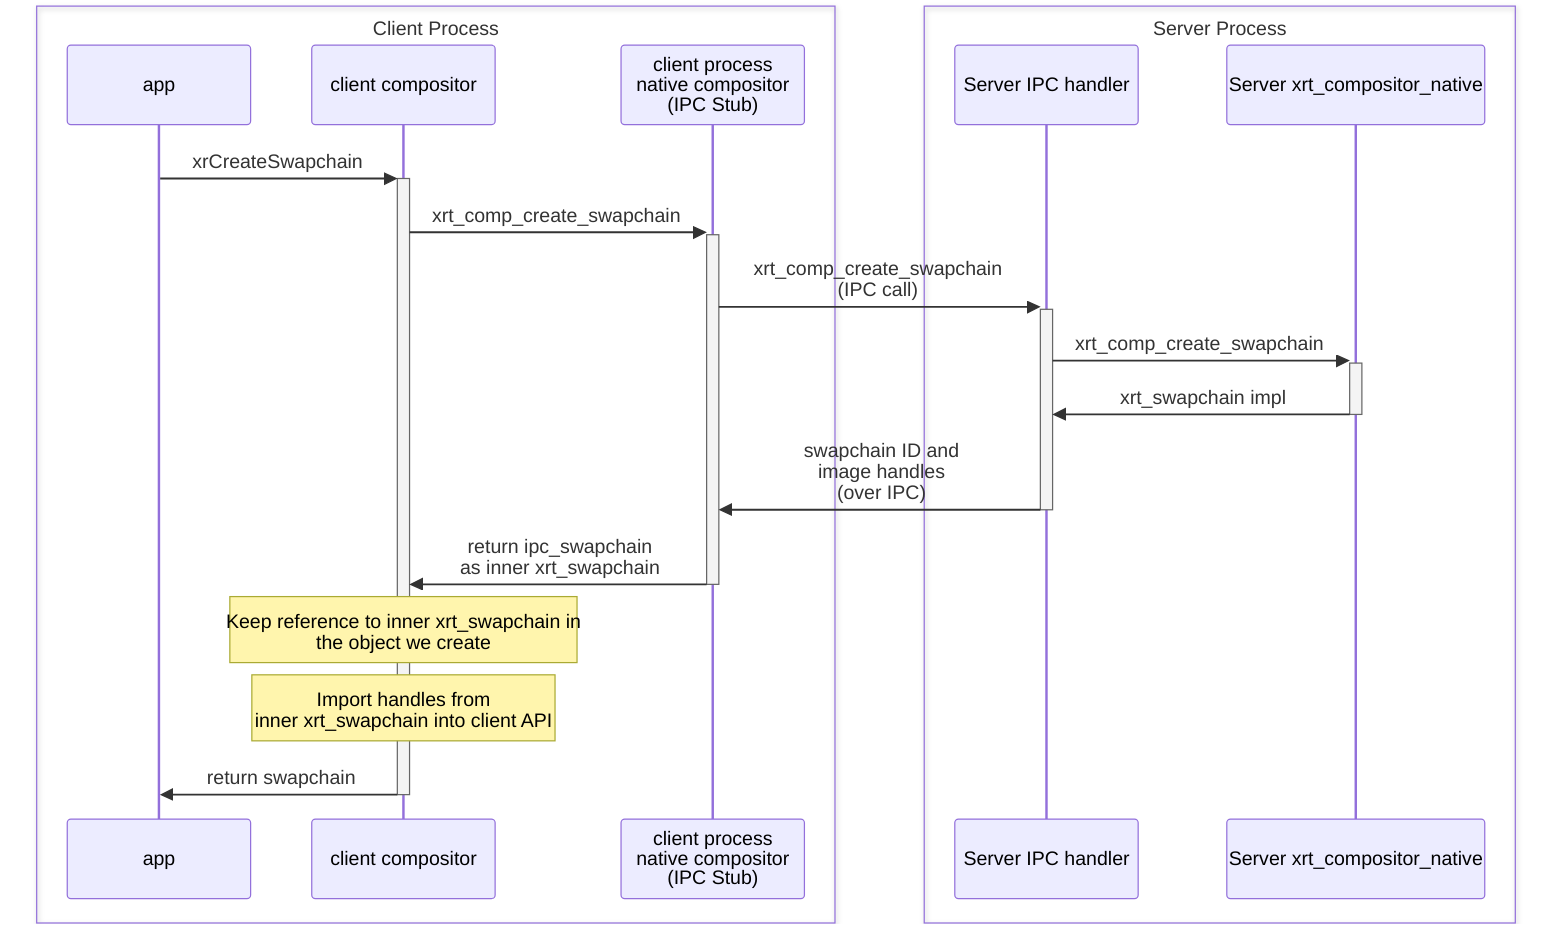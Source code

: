 %% Copyright 2024, Collabora, Ltd. and the Monado contributors
%% SPDX-License-Identifier: BSL-1.0

%% Out of process, typical behavior (server-side allocation)
sequenceDiagram
    box Client Process
        participant app
        participant cc as client compositor
        participant client_native as client process<br/>native compositor<br/>(IPC Stub)
    end
    box Server Process
        participant server_ipc_handler as Server IPC handler
        participant server_comp as Server xrt_compositor_native
    end

    app->>+cc: xrCreateSwapchain
    cc->>+client_native: xrt_comp_create_swapchain
    client_native->>+server_ipc_handler: xrt_comp_create_swapchain<br/>(IPC call)
    server_ipc_handler->>+server_comp: xrt_comp_create_swapchain
    server_comp->>-server_ipc_handler: xrt_swapchain impl
    server_ipc_handler->>-client_native: swapchain ID and<br/>image handles<br/>(over IPC)
    client_native->>-cc: return ipc_swapchain<br/>as inner xrt_swapchain
    Note over cc: Keep reference to inner xrt_swapchain in<br>the object we create
    Note over cc: Import handles from<br/>inner xrt_swapchain into client API
    cc->>-app: return swapchain